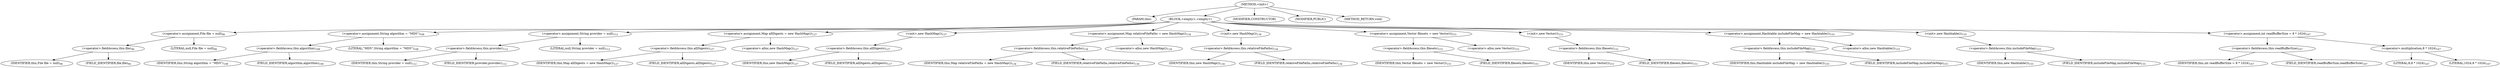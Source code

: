digraph "&lt;init&gt;" {  
"1459" [label = <(METHOD,&lt;init&gt;)> ]
"1460" [label = <(PARAM,this)> ]
"1461" [label = <(BLOCK,&lt;empty&gt;,&lt;empty&gt;)> ]
"1462" [label = <(&lt;operator&gt;.assignment,File file = null)<SUB>96</SUB>> ]
"1463" [label = <(&lt;operator&gt;.fieldAccess,this.file)<SUB>96</SUB>> ]
"1464" [label = <(IDENTIFIER,this,File file = null)<SUB>96</SUB>> ]
"1465" [label = <(FIELD_IDENTIFIER,file,file)<SUB>96</SUB>> ]
"1466" [label = <(LITERAL,null,File file = null)<SUB>96</SUB>> ]
"1467" [label = <(&lt;operator&gt;.assignment,String algorithm = &quot;MD5&quot;)<SUB>108</SUB>> ]
"1468" [label = <(&lt;operator&gt;.fieldAccess,this.algorithm)<SUB>108</SUB>> ]
"1469" [label = <(IDENTIFIER,this,String algorithm = &quot;MD5&quot;)<SUB>108</SUB>> ]
"1470" [label = <(FIELD_IDENTIFIER,algorithm,algorithm)<SUB>108</SUB>> ]
"1471" [label = <(LITERAL,&quot;MD5&quot;,String algorithm = &quot;MD5&quot;)<SUB>108</SUB>> ]
"1472" [label = <(&lt;operator&gt;.assignment,String provider = null)<SUB>112</SUB>> ]
"1473" [label = <(&lt;operator&gt;.fieldAccess,this.provider)<SUB>112</SUB>> ]
"1474" [label = <(IDENTIFIER,this,String provider = null)<SUB>112</SUB>> ]
"1475" [label = <(FIELD_IDENTIFIER,provider,provider)<SUB>112</SUB>> ]
"1476" [label = <(LITERAL,null,String provider = null)<SUB>112</SUB>> ]
"1477" [label = <(&lt;operator&gt;.assignment,Map allDigests = new HashMap())<SUB>127</SUB>> ]
"1478" [label = <(&lt;operator&gt;.fieldAccess,this.allDigests)<SUB>127</SUB>> ]
"1479" [label = <(IDENTIFIER,this,Map allDigests = new HashMap())<SUB>127</SUB>> ]
"1480" [label = <(FIELD_IDENTIFIER,allDigests,allDigests)<SUB>127</SUB>> ]
"1481" [label = <(&lt;operator&gt;.alloc,new HashMap())<SUB>127</SUB>> ]
"1482" [label = <(&lt;init&gt;,new HashMap())<SUB>127</SUB>> ]
"1483" [label = <(&lt;operator&gt;.fieldAccess,this.allDigests)<SUB>127</SUB>> ]
"1484" [label = <(IDENTIFIER,this,new HashMap())<SUB>127</SUB>> ]
"1485" [label = <(FIELD_IDENTIFIER,allDigests,allDigests)<SUB>127</SUB>> ]
"1486" [label = <(&lt;operator&gt;.assignment,Map relativeFilePaths = new HashMap())<SUB>134</SUB>> ]
"1487" [label = <(&lt;operator&gt;.fieldAccess,this.relativeFilePaths)<SUB>134</SUB>> ]
"1488" [label = <(IDENTIFIER,this,Map relativeFilePaths = new HashMap())<SUB>134</SUB>> ]
"1489" [label = <(FIELD_IDENTIFIER,relativeFilePaths,relativeFilePaths)<SUB>134</SUB>> ]
"1490" [label = <(&lt;operator&gt;.alloc,new HashMap())<SUB>134</SUB>> ]
"1491" [label = <(&lt;init&gt;,new HashMap())<SUB>134</SUB>> ]
"1492" [label = <(&lt;operator&gt;.fieldAccess,this.relativeFilePaths)<SUB>134</SUB>> ]
"1493" [label = <(IDENTIFIER,this,new HashMap())<SUB>134</SUB>> ]
"1494" [label = <(FIELD_IDENTIFIER,relativeFilePaths,relativeFilePaths)<SUB>134</SUB>> ]
"1495" [label = <(&lt;operator&gt;.assignment,Vector filesets = new Vector())<SUB>151</SUB>> ]
"1496" [label = <(&lt;operator&gt;.fieldAccess,this.filesets)<SUB>151</SUB>> ]
"1497" [label = <(IDENTIFIER,this,Vector filesets = new Vector())<SUB>151</SUB>> ]
"1498" [label = <(FIELD_IDENTIFIER,filesets,filesets)<SUB>151</SUB>> ]
"1499" [label = <(&lt;operator&gt;.alloc,new Vector())<SUB>151</SUB>> ]
"1500" [label = <(&lt;init&gt;,new Vector())<SUB>151</SUB>> ]
"1501" [label = <(&lt;operator&gt;.fieldAccess,this.filesets)<SUB>151</SUB>> ]
"1502" [label = <(IDENTIFIER,this,new Vector())<SUB>151</SUB>> ]
"1503" [label = <(FIELD_IDENTIFIER,filesets,filesets)<SUB>151</SUB>> ]
"1504" [label = <(&lt;operator&gt;.assignment,Hashtable includeFileMap = new Hashtable())<SUB>155</SUB>> ]
"1505" [label = <(&lt;operator&gt;.fieldAccess,this.includeFileMap)<SUB>155</SUB>> ]
"1506" [label = <(IDENTIFIER,this,Hashtable includeFileMap = new Hashtable())<SUB>155</SUB>> ]
"1507" [label = <(FIELD_IDENTIFIER,includeFileMap,includeFileMap)<SUB>155</SUB>> ]
"1508" [label = <(&lt;operator&gt;.alloc,new Hashtable())<SUB>155</SUB>> ]
"1509" [label = <(&lt;init&gt;,new Hashtable())<SUB>155</SUB>> ]
"1510" [label = <(&lt;operator&gt;.fieldAccess,this.includeFileMap)<SUB>155</SUB>> ]
"1511" [label = <(IDENTIFIER,this,new Hashtable())<SUB>155</SUB>> ]
"1512" [label = <(FIELD_IDENTIFIER,includeFileMap,includeFileMap)<SUB>155</SUB>> ]
"1513" [label = <(&lt;operator&gt;.assignment,int readBufferSize = 8 * 1024)<SUB>167</SUB>> ]
"1514" [label = <(&lt;operator&gt;.fieldAccess,this.readBufferSize)<SUB>167</SUB>> ]
"1515" [label = <(IDENTIFIER,this,int readBufferSize = 8 * 1024)<SUB>167</SUB>> ]
"1516" [label = <(FIELD_IDENTIFIER,readBufferSize,readBufferSize)<SUB>167</SUB>> ]
"1517" [label = <(&lt;operator&gt;.multiplication,8 * 1024)<SUB>167</SUB>> ]
"1518" [label = <(LITERAL,8,8 * 1024)<SUB>167</SUB>> ]
"1519" [label = <(LITERAL,1024,8 * 1024)<SUB>167</SUB>> ]
"1520" [label = <(MODIFIER,CONSTRUCTOR)> ]
"1521" [label = <(MODIFIER,PUBLIC)> ]
"1522" [label = <(METHOD_RETURN,void)> ]
  "1459" -> "1460" 
  "1459" -> "1461" 
  "1459" -> "1520" 
  "1459" -> "1521" 
  "1459" -> "1522" 
  "1461" -> "1462" 
  "1461" -> "1467" 
  "1461" -> "1472" 
  "1461" -> "1477" 
  "1461" -> "1482" 
  "1461" -> "1486" 
  "1461" -> "1491" 
  "1461" -> "1495" 
  "1461" -> "1500" 
  "1461" -> "1504" 
  "1461" -> "1509" 
  "1461" -> "1513" 
  "1462" -> "1463" 
  "1462" -> "1466" 
  "1463" -> "1464" 
  "1463" -> "1465" 
  "1467" -> "1468" 
  "1467" -> "1471" 
  "1468" -> "1469" 
  "1468" -> "1470" 
  "1472" -> "1473" 
  "1472" -> "1476" 
  "1473" -> "1474" 
  "1473" -> "1475" 
  "1477" -> "1478" 
  "1477" -> "1481" 
  "1478" -> "1479" 
  "1478" -> "1480" 
  "1482" -> "1483" 
  "1483" -> "1484" 
  "1483" -> "1485" 
  "1486" -> "1487" 
  "1486" -> "1490" 
  "1487" -> "1488" 
  "1487" -> "1489" 
  "1491" -> "1492" 
  "1492" -> "1493" 
  "1492" -> "1494" 
  "1495" -> "1496" 
  "1495" -> "1499" 
  "1496" -> "1497" 
  "1496" -> "1498" 
  "1500" -> "1501" 
  "1501" -> "1502" 
  "1501" -> "1503" 
  "1504" -> "1505" 
  "1504" -> "1508" 
  "1505" -> "1506" 
  "1505" -> "1507" 
  "1509" -> "1510" 
  "1510" -> "1511" 
  "1510" -> "1512" 
  "1513" -> "1514" 
  "1513" -> "1517" 
  "1514" -> "1515" 
  "1514" -> "1516" 
  "1517" -> "1518" 
  "1517" -> "1519" 
}
